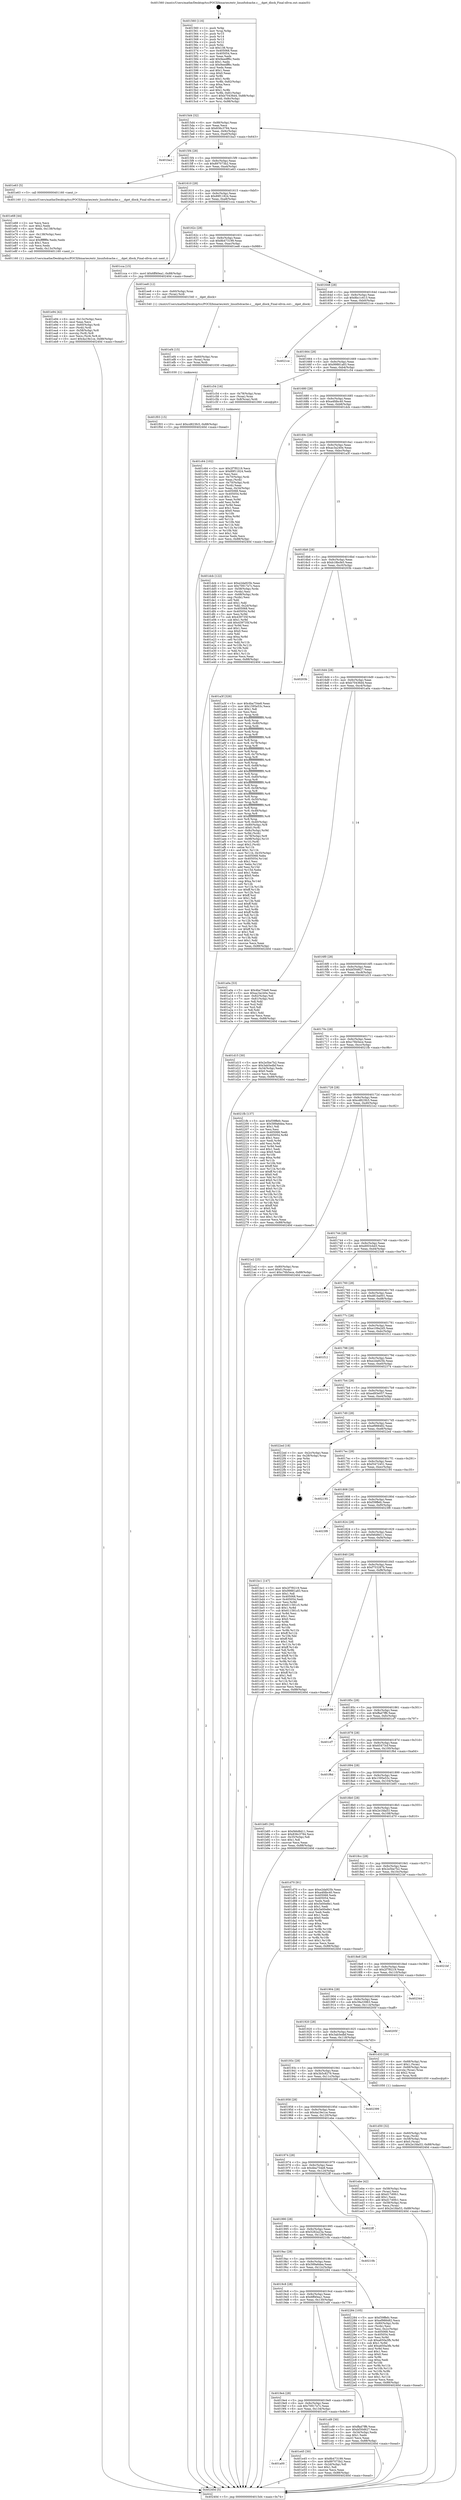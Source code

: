 digraph "0x401560" {
  label = "0x401560 (/mnt/c/Users/mathe/Desktop/tcc/POCII/binaries/extr_linuxfsdcache.c___dget_dlock_Final-ollvm.out::main(0))"
  labelloc = "t"
  node[shape=record]

  Entry [label="",width=0.3,height=0.3,shape=circle,fillcolor=black,style=filled]
  "0x4015d4" [label="{
     0x4015d4 [32]\l
     | [instrs]\l
     &nbsp;&nbsp;0x4015d4 \<+6\>: mov -0x88(%rbp),%eax\l
     &nbsp;&nbsp;0x4015da \<+2\>: mov %eax,%ecx\l
     &nbsp;&nbsp;0x4015dc \<+6\>: sub $0x836c3784,%ecx\l
     &nbsp;&nbsp;0x4015e2 \<+6\>: mov %eax,-0x9c(%rbp)\l
     &nbsp;&nbsp;0x4015e8 \<+6\>: mov %ecx,-0xa0(%rbp)\l
     &nbsp;&nbsp;0x4015ee \<+6\>: je 0000000000401ba3 \<main+0x643\>\l
  }"]
  "0x401ba3" [label="{
     0x401ba3\l
  }", style=dashed]
  "0x4015f4" [label="{
     0x4015f4 [28]\l
     | [instrs]\l
     &nbsp;&nbsp;0x4015f4 \<+5\>: jmp 00000000004015f9 \<main+0x99\>\l
     &nbsp;&nbsp;0x4015f9 \<+6\>: mov -0x9c(%rbp),%eax\l
     &nbsp;&nbsp;0x4015ff \<+5\>: sub $0x897073b2,%eax\l
     &nbsp;&nbsp;0x401604 \<+6\>: mov %eax,-0xa4(%rbp)\l
     &nbsp;&nbsp;0x40160a \<+6\>: je 0000000000401e63 \<main+0x903\>\l
  }"]
  Exit [label="",width=0.3,height=0.3,shape=circle,fillcolor=black,style=filled,peripheries=2]
  "0x401e63" [label="{
     0x401e63 [5]\l
     | [instrs]\l
     &nbsp;&nbsp;0x401e63 \<+5\>: call 0000000000401160 \<next_i\>\l
     | [calls]\l
     &nbsp;&nbsp;0x401160 \{1\} (/mnt/c/Users/mathe/Desktop/tcc/POCII/binaries/extr_linuxfsdcache.c___dget_dlock_Final-ollvm.out::next_i)\l
  }"]
  "0x401610" [label="{
     0x401610 [28]\l
     | [instrs]\l
     &nbsp;&nbsp;0x401610 \<+5\>: jmp 0000000000401615 \<main+0xb5\>\l
     &nbsp;&nbsp;0x401615 \<+6\>: mov -0x9c(%rbp),%eax\l
     &nbsp;&nbsp;0x40161b \<+5\>: sub $0x89f11824,%eax\l
     &nbsp;&nbsp;0x401620 \<+6\>: mov %eax,-0xa8(%rbp)\l
     &nbsp;&nbsp;0x401626 \<+6\>: je 0000000000401cca \<main+0x76a\>\l
  }"]
  "0x401f03" [label="{
     0x401f03 [15]\l
     | [instrs]\l
     &nbsp;&nbsp;0x401f03 \<+10\>: movl $0xcd823fc5,-0x88(%rbp)\l
     &nbsp;&nbsp;0x401f0d \<+5\>: jmp 000000000040240d \<main+0xead\>\l
  }"]
  "0x401cca" [label="{
     0x401cca [15]\l
     | [instrs]\l
     &nbsp;&nbsp;0x401cca \<+10\>: movl $0x6ff40ea1,-0x88(%rbp)\l
     &nbsp;&nbsp;0x401cd4 \<+5\>: jmp 000000000040240d \<main+0xead\>\l
  }"]
  "0x40162c" [label="{
     0x40162c [28]\l
     | [instrs]\l
     &nbsp;&nbsp;0x40162c \<+5\>: jmp 0000000000401631 \<main+0xd1\>\l
     &nbsp;&nbsp;0x401631 \<+6\>: mov -0x9c(%rbp),%eax\l
     &nbsp;&nbsp;0x401637 \<+5\>: sub $0x8b473199,%eax\l
     &nbsp;&nbsp;0x40163c \<+6\>: mov %eax,-0xac(%rbp)\l
     &nbsp;&nbsp;0x401642 \<+6\>: je 0000000000401ee8 \<main+0x988\>\l
  }"]
  "0x401ef4" [label="{
     0x401ef4 [15]\l
     | [instrs]\l
     &nbsp;&nbsp;0x401ef4 \<+4\>: mov -0x60(%rbp),%rax\l
     &nbsp;&nbsp;0x401ef8 \<+3\>: mov (%rax),%rax\l
     &nbsp;&nbsp;0x401efb \<+3\>: mov %rax,%rdi\l
     &nbsp;&nbsp;0x401efe \<+5\>: call 0000000000401030 \<free@plt\>\l
     | [calls]\l
     &nbsp;&nbsp;0x401030 \{1\} (unknown)\l
  }"]
  "0x401ee8" [label="{
     0x401ee8 [12]\l
     | [instrs]\l
     &nbsp;&nbsp;0x401ee8 \<+4\>: mov -0x60(%rbp),%rax\l
     &nbsp;&nbsp;0x401eec \<+3\>: mov (%rax),%rdi\l
     &nbsp;&nbsp;0x401eef \<+5\>: call 0000000000401540 \<__dget_dlock\>\l
     | [calls]\l
     &nbsp;&nbsp;0x401540 \{1\} (/mnt/c/Users/mathe/Desktop/tcc/POCII/binaries/extr_linuxfsdcache.c___dget_dlock_Final-ollvm.out::__dget_dlock)\l
  }"]
  "0x401648" [label="{
     0x401648 [28]\l
     | [instrs]\l
     &nbsp;&nbsp;0x401648 \<+5\>: jmp 000000000040164d \<main+0xed\>\l
     &nbsp;&nbsp;0x40164d \<+6\>: mov -0x9c(%rbp),%eax\l
     &nbsp;&nbsp;0x401653 \<+5\>: sub $0x8bc1c613,%eax\l
     &nbsp;&nbsp;0x401658 \<+6\>: mov %eax,-0xb0(%rbp)\l
     &nbsp;&nbsp;0x40165e \<+6\>: je 00000000004021ce \<main+0xc6e\>\l
  }"]
  "0x401e94" [label="{
     0x401e94 [42]\l
     | [instrs]\l
     &nbsp;&nbsp;0x401e94 \<+6\>: mov -0x13c(%rbp),%ecx\l
     &nbsp;&nbsp;0x401e9a \<+3\>: imul %eax,%ecx\l
     &nbsp;&nbsp;0x401e9d \<+4\>: mov -0x60(%rbp),%rdi\l
     &nbsp;&nbsp;0x401ea1 \<+3\>: mov (%rdi),%rdi\l
     &nbsp;&nbsp;0x401ea4 \<+4\>: mov -0x58(%rbp),%r8\l
     &nbsp;&nbsp;0x401ea8 \<+3\>: movslq (%r8),%r8\l
     &nbsp;&nbsp;0x401eab \<+4\>: mov %ecx,(%rdi,%r8,4)\l
     &nbsp;&nbsp;0x401eaf \<+10\>: movl $0x4a19e1ce,-0x88(%rbp)\l
     &nbsp;&nbsp;0x401eb9 \<+5\>: jmp 000000000040240d \<main+0xead\>\l
  }"]
  "0x4021ce" [label="{
     0x4021ce\l
  }", style=dashed]
  "0x401664" [label="{
     0x401664 [28]\l
     | [instrs]\l
     &nbsp;&nbsp;0x401664 \<+5\>: jmp 0000000000401669 \<main+0x109\>\l
     &nbsp;&nbsp;0x401669 \<+6\>: mov -0x9c(%rbp),%eax\l
     &nbsp;&nbsp;0x40166f \<+5\>: sub $0x99881a83,%eax\l
     &nbsp;&nbsp;0x401674 \<+6\>: mov %eax,-0xb4(%rbp)\l
     &nbsp;&nbsp;0x40167a \<+6\>: je 0000000000401c54 \<main+0x6f4\>\l
  }"]
  "0x401e68" [label="{
     0x401e68 [44]\l
     | [instrs]\l
     &nbsp;&nbsp;0x401e68 \<+2\>: xor %ecx,%ecx\l
     &nbsp;&nbsp;0x401e6a \<+5\>: mov $0x2,%edx\l
     &nbsp;&nbsp;0x401e6f \<+6\>: mov %edx,-0x138(%rbp)\l
     &nbsp;&nbsp;0x401e75 \<+1\>: cltd\l
     &nbsp;&nbsp;0x401e76 \<+6\>: mov -0x138(%rbp),%esi\l
     &nbsp;&nbsp;0x401e7c \<+2\>: idiv %esi\l
     &nbsp;&nbsp;0x401e7e \<+6\>: imul $0xfffffffe,%edx,%edx\l
     &nbsp;&nbsp;0x401e84 \<+3\>: sub $0x1,%ecx\l
     &nbsp;&nbsp;0x401e87 \<+2\>: sub %ecx,%edx\l
     &nbsp;&nbsp;0x401e89 \<+6\>: mov %edx,-0x13c(%rbp)\l
     &nbsp;&nbsp;0x401e8f \<+5\>: call 0000000000401160 \<next_i\>\l
     | [calls]\l
     &nbsp;&nbsp;0x401160 \{1\} (/mnt/c/Users/mathe/Desktop/tcc/POCII/binaries/extr_linuxfsdcache.c___dget_dlock_Final-ollvm.out::next_i)\l
  }"]
  "0x401c54" [label="{
     0x401c54 [16]\l
     | [instrs]\l
     &nbsp;&nbsp;0x401c54 \<+4\>: mov -0x78(%rbp),%rax\l
     &nbsp;&nbsp;0x401c58 \<+3\>: mov (%rax),%rax\l
     &nbsp;&nbsp;0x401c5b \<+4\>: mov 0x8(%rax),%rdi\l
     &nbsp;&nbsp;0x401c5f \<+5\>: call 0000000000401060 \<atoi@plt\>\l
     | [calls]\l
     &nbsp;&nbsp;0x401060 \{1\} (unknown)\l
  }"]
  "0x401680" [label="{
     0x401680 [28]\l
     | [instrs]\l
     &nbsp;&nbsp;0x401680 \<+5\>: jmp 0000000000401685 \<main+0x125\>\l
     &nbsp;&nbsp;0x401685 \<+6\>: mov -0x9c(%rbp),%eax\l
     &nbsp;&nbsp;0x40168b \<+5\>: sub $0xa4fdbc40,%eax\l
     &nbsp;&nbsp;0x401690 \<+6\>: mov %eax,-0xb8(%rbp)\l
     &nbsp;&nbsp;0x401696 \<+6\>: je 0000000000401dcb \<main+0x86b\>\l
  }"]
  "0x401a00" [label="{
     0x401a00\l
  }", style=dashed]
  "0x401dcb" [label="{
     0x401dcb [122]\l
     | [instrs]\l
     &nbsp;&nbsp;0x401dcb \<+5\>: mov $0xe2da925b,%eax\l
     &nbsp;&nbsp;0x401dd0 \<+5\>: mov $0x70917e7c,%ecx\l
     &nbsp;&nbsp;0x401dd5 \<+4\>: mov -0x58(%rbp),%rdx\l
     &nbsp;&nbsp;0x401dd9 \<+2\>: mov (%rdx),%esi\l
     &nbsp;&nbsp;0x401ddb \<+4\>: mov -0x68(%rbp),%rdx\l
     &nbsp;&nbsp;0x401ddf \<+2\>: cmp (%rdx),%esi\l
     &nbsp;&nbsp;0x401de1 \<+4\>: setl %dil\l
     &nbsp;&nbsp;0x401de5 \<+4\>: and $0x1,%dil\l
     &nbsp;&nbsp;0x401de9 \<+4\>: mov %dil,-0x2d(%rbp)\l
     &nbsp;&nbsp;0x401ded \<+7\>: mov 0x405068,%esi\l
     &nbsp;&nbsp;0x401df4 \<+8\>: mov 0x405054,%r8d\l
     &nbsp;&nbsp;0x401dfc \<+3\>: mov %esi,%r9d\l
     &nbsp;&nbsp;0x401dff \<+7\>: sub $0x439735f,%r9d\l
     &nbsp;&nbsp;0x401e06 \<+4\>: sub $0x1,%r9d\l
     &nbsp;&nbsp;0x401e0a \<+7\>: add $0x439735f,%r9d\l
     &nbsp;&nbsp;0x401e11 \<+4\>: imul %r9d,%esi\l
     &nbsp;&nbsp;0x401e15 \<+3\>: and $0x1,%esi\l
     &nbsp;&nbsp;0x401e18 \<+3\>: cmp $0x0,%esi\l
     &nbsp;&nbsp;0x401e1b \<+4\>: sete %dil\l
     &nbsp;&nbsp;0x401e1f \<+4\>: cmp $0xa,%r8d\l
     &nbsp;&nbsp;0x401e23 \<+4\>: setl %r10b\l
     &nbsp;&nbsp;0x401e27 \<+3\>: mov %dil,%r11b\l
     &nbsp;&nbsp;0x401e2a \<+3\>: and %r10b,%r11b\l
     &nbsp;&nbsp;0x401e2d \<+3\>: xor %r10b,%dil\l
     &nbsp;&nbsp;0x401e30 \<+3\>: or %dil,%r11b\l
     &nbsp;&nbsp;0x401e33 \<+4\>: test $0x1,%r11b\l
     &nbsp;&nbsp;0x401e37 \<+3\>: cmovne %ecx,%eax\l
     &nbsp;&nbsp;0x401e3a \<+6\>: mov %eax,-0x88(%rbp)\l
     &nbsp;&nbsp;0x401e40 \<+5\>: jmp 000000000040240d \<main+0xead\>\l
  }"]
  "0x40169c" [label="{
     0x40169c [28]\l
     | [instrs]\l
     &nbsp;&nbsp;0x40169c \<+5\>: jmp 00000000004016a1 \<main+0x141\>\l
     &nbsp;&nbsp;0x4016a1 \<+6\>: mov -0x9c(%rbp),%eax\l
     &nbsp;&nbsp;0x4016a7 \<+5\>: sub $0xac3a240e,%eax\l
     &nbsp;&nbsp;0x4016ac \<+6\>: mov %eax,-0xbc(%rbp)\l
     &nbsp;&nbsp;0x4016b2 \<+6\>: je 0000000000401a3f \<main+0x4df\>\l
  }"]
  "0x401e45" [label="{
     0x401e45 [30]\l
     | [instrs]\l
     &nbsp;&nbsp;0x401e45 \<+5\>: mov $0x8b473199,%eax\l
     &nbsp;&nbsp;0x401e4a \<+5\>: mov $0x897073b2,%ecx\l
     &nbsp;&nbsp;0x401e4f \<+3\>: mov -0x2d(%rbp),%dl\l
     &nbsp;&nbsp;0x401e52 \<+3\>: test $0x1,%dl\l
     &nbsp;&nbsp;0x401e55 \<+3\>: cmovne %ecx,%eax\l
     &nbsp;&nbsp;0x401e58 \<+6\>: mov %eax,-0x88(%rbp)\l
     &nbsp;&nbsp;0x401e5e \<+5\>: jmp 000000000040240d \<main+0xead\>\l
  }"]
  "0x401a3f" [label="{
     0x401a3f [326]\l
     | [instrs]\l
     &nbsp;&nbsp;0x401a3f \<+5\>: mov $0x4ba754e8,%eax\l
     &nbsp;&nbsp;0x401a44 \<+5\>: mov $0x1595e53c,%ecx\l
     &nbsp;&nbsp;0x401a49 \<+2\>: mov $0x1,%dl\l
     &nbsp;&nbsp;0x401a4b \<+2\>: xor %esi,%esi\l
     &nbsp;&nbsp;0x401a4d \<+3\>: mov %rsp,%rdi\l
     &nbsp;&nbsp;0x401a50 \<+4\>: add $0xfffffffffffffff0,%rdi\l
     &nbsp;&nbsp;0x401a54 \<+3\>: mov %rdi,%rsp\l
     &nbsp;&nbsp;0x401a57 \<+4\>: mov %rdi,-0x80(%rbp)\l
     &nbsp;&nbsp;0x401a5b \<+3\>: mov %rsp,%rdi\l
     &nbsp;&nbsp;0x401a5e \<+4\>: add $0xfffffffffffffff0,%rdi\l
     &nbsp;&nbsp;0x401a62 \<+3\>: mov %rdi,%rsp\l
     &nbsp;&nbsp;0x401a65 \<+3\>: mov %rsp,%r8\l
     &nbsp;&nbsp;0x401a68 \<+4\>: add $0xfffffffffffffff0,%r8\l
     &nbsp;&nbsp;0x401a6c \<+3\>: mov %r8,%rsp\l
     &nbsp;&nbsp;0x401a6f \<+4\>: mov %r8,-0x78(%rbp)\l
     &nbsp;&nbsp;0x401a73 \<+3\>: mov %rsp,%r8\l
     &nbsp;&nbsp;0x401a76 \<+4\>: add $0xfffffffffffffff0,%r8\l
     &nbsp;&nbsp;0x401a7a \<+3\>: mov %r8,%rsp\l
     &nbsp;&nbsp;0x401a7d \<+4\>: mov %r8,-0x70(%rbp)\l
     &nbsp;&nbsp;0x401a81 \<+3\>: mov %rsp,%r8\l
     &nbsp;&nbsp;0x401a84 \<+4\>: add $0xfffffffffffffff0,%r8\l
     &nbsp;&nbsp;0x401a88 \<+3\>: mov %r8,%rsp\l
     &nbsp;&nbsp;0x401a8b \<+4\>: mov %r8,-0x68(%rbp)\l
     &nbsp;&nbsp;0x401a8f \<+3\>: mov %rsp,%r8\l
     &nbsp;&nbsp;0x401a92 \<+4\>: add $0xfffffffffffffff0,%r8\l
     &nbsp;&nbsp;0x401a96 \<+3\>: mov %r8,%rsp\l
     &nbsp;&nbsp;0x401a99 \<+4\>: mov %r8,-0x60(%rbp)\l
     &nbsp;&nbsp;0x401a9d \<+3\>: mov %rsp,%r8\l
     &nbsp;&nbsp;0x401aa0 \<+4\>: add $0xfffffffffffffff0,%r8\l
     &nbsp;&nbsp;0x401aa4 \<+3\>: mov %r8,%rsp\l
     &nbsp;&nbsp;0x401aa7 \<+4\>: mov %r8,-0x58(%rbp)\l
     &nbsp;&nbsp;0x401aab \<+3\>: mov %rsp,%r8\l
     &nbsp;&nbsp;0x401aae \<+4\>: add $0xfffffffffffffff0,%r8\l
     &nbsp;&nbsp;0x401ab2 \<+3\>: mov %r8,%rsp\l
     &nbsp;&nbsp;0x401ab5 \<+4\>: mov %r8,-0x50(%rbp)\l
     &nbsp;&nbsp;0x401ab9 \<+3\>: mov %rsp,%r8\l
     &nbsp;&nbsp;0x401abc \<+4\>: add $0xfffffffffffffff0,%r8\l
     &nbsp;&nbsp;0x401ac0 \<+3\>: mov %r8,%rsp\l
     &nbsp;&nbsp;0x401ac3 \<+4\>: mov %r8,-0x48(%rbp)\l
     &nbsp;&nbsp;0x401ac7 \<+3\>: mov %rsp,%r8\l
     &nbsp;&nbsp;0x401aca \<+4\>: add $0xfffffffffffffff0,%r8\l
     &nbsp;&nbsp;0x401ace \<+3\>: mov %r8,%rsp\l
     &nbsp;&nbsp;0x401ad1 \<+4\>: mov %r8,-0x40(%rbp)\l
     &nbsp;&nbsp;0x401ad5 \<+4\>: mov -0x80(%rbp),%r8\l
     &nbsp;&nbsp;0x401ad9 \<+7\>: movl $0x0,(%r8)\l
     &nbsp;&nbsp;0x401ae0 \<+7\>: mov -0x8c(%rbp),%r9d\l
     &nbsp;&nbsp;0x401ae7 \<+3\>: mov %r9d,(%rdi)\l
     &nbsp;&nbsp;0x401aea \<+4\>: mov -0x78(%rbp),%r8\l
     &nbsp;&nbsp;0x401aee \<+7\>: mov -0x98(%rbp),%r10\l
     &nbsp;&nbsp;0x401af5 \<+3\>: mov %r10,(%r8)\l
     &nbsp;&nbsp;0x401af8 \<+3\>: cmpl $0x2,(%rdi)\l
     &nbsp;&nbsp;0x401afb \<+4\>: setne %r11b\l
     &nbsp;&nbsp;0x401aff \<+4\>: and $0x1,%r11b\l
     &nbsp;&nbsp;0x401b03 \<+4\>: mov %r11b,-0x35(%rbp)\l
     &nbsp;&nbsp;0x401b07 \<+7\>: mov 0x405068,%ebx\l
     &nbsp;&nbsp;0x401b0e \<+8\>: mov 0x405054,%r14d\l
     &nbsp;&nbsp;0x401b16 \<+3\>: sub $0x1,%esi\l
     &nbsp;&nbsp;0x401b19 \<+3\>: mov %ebx,%r15d\l
     &nbsp;&nbsp;0x401b1c \<+3\>: add %esi,%r15d\l
     &nbsp;&nbsp;0x401b1f \<+4\>: imul %r15d,%ebx\l
     &nbsp;&nbsp;0x401b23 \<+3\>: and $0x1,%ebx\l
     &nbsp;&nbsp;0x401b26 \<+3\>: cmp $0x0,%ebx\l
     &nbsp;&nbsp;0x401b29 \<+4\>: sete %r11b\l
     &nbsp;&nbsp;0x401b2d \<+4\>: cmp $0xa,%r14d\l
     &nbsp;&nbsp;0x401b31 \<+4\>: setl %r12b\l
     &nbsp;&nbsp;0x401b35 \<+3\>: mov %r11b,%r13b\l
     &nbsp;&nbsp;0x401b38 \<+4\>: xor $0xff,%r13b\l
     &nbsp;&nbsp;0x401b3c \<+3\>: mov %r12b,%sil\l
     &nbsp;&nbsp;0x401b3f \<+4\>: xor $0xff,%sil\l
     &nbsp;&nbsp;0x401b43 \<+3\>: xor $0x1,%dl\l
     &nbsp;&nbsp;0x401b46 \<+3\>: mov %r13b,%dil\l
     &nbsp;&nbsp;0x401b49 \<+4\>: and $0xff,%dil\l
     &nbsp;&nbsp;0x401b4d \<+3\>: and %dl,%r11b\l
     &nbsp;&nbsp;0x401b50 \<+3\>: mov %sil,%r8b\l
     &nbsp;&nbsp;0x401b53 \<+4\>: and $0xff,%r8b\l
     &nbsp;&nbsp;0x401b57 \<+3\>: and %dl,%r12b\l
     &nbsp;&nbsp;0x401b5a \<+3\>: or %r11b,%dil\l
     &nbsp;&nbsp;0x401b5d \<+3\>: or %r12b,%r8b\l
     &nbsp;&nbsp;0x401b60 \<+3\>: xor %r8b,%dil\l
     &nbsp;&nbsp;0x401b63 \<+3\>: or %sil,%r13b\l
     &nbsp;&nbsp;0x401b66 \<+4\>: xor $0xff,%r13b\l
     &nbsp;&nbsp;0x401b6a \<+3\>: or $0x1,%dl\l
     &nbsp;&nbsp;0x401b6d \<+3\>: and %dl,%r13b\l
     &nbsp;&nbsp;0x401b70 \<+3\>: or %r13b,%dil\l
     &nbsp;&nbsp;0x401b73 \<+4\>: test $0x1,%dil\l
     &nbsp;&nbsp;0x401b77 \<+3\>: cmovne %ecx,%eax\l
     &nbsp;&nbsp;0x401b7a \<+6\>: mov %eax,-0x88(%rbp)\l
     &nbsp;&nbsp;0x401b80 \<+5\>: jmp 000000000040240d \<main+0xead\>\l
  }"]
  "0x4016b8" [label="{
     0x4016b8 [28]\l
     | [instrs]\l
     &nbsp;&nbsp;0x4016b8 \<+5\>: jmp 00000000004016bd \<main+0x15d\>\l
     &nbsp;&nbsp;0x4016bd \<+6\>: mov -0x9c(%rbp),%eax\l
     &nbsp;&nbsp;0x4016c3 \<+5\>: sub $0xb18bcfe5,%eax\l
     &nbsp;&nbsp;0x4016c8 \<+6\>: mov %eax,-0xc0(%rbp)\l
     &nbsp;&nbsp;0x4016ce \<+6\>: je 000000000040203b \<main+0xadb\>\l
  }"]
  "0x401d50" [label="{
     0x401d50 [32]\l
     | [instrs]\l
     &nbsp;&nbsp;0x401d50 \<+4\>: mov -0x60(%rbp),%rdi\l
     &nbsp;&nbsp;0x401d54 \<+3\>: mov %rax,(%rdi)\l
     &nbsp;&nbsp;0x401d57 \<+4\>: mov -0x58(%rbp),%rax\l
     &nbsp;&nbsp;0x401d5b \<+6\>: movl $0x0,(%rax)\l
     &nbsp;&nbsp;0x401d61 \<+10\>: movl $0x2e1fda53,-0x88(%rbp)\l
     &nbsp;&nbsp;0x401d6b \<+5\>: jmp 000000000040240d \<main+0xead\>\l
  }"]
  "0x40203b" [label="{
     0x40203b\l
  }", style=dashed]
  "0x4016d4" [label="{
     0x4016d4 [28]\l
     | [instrs]\l
     &nbsp;&nbsp;0x4016d4 \<+5\>: jmp 00000000004016d9 \<main+0x179\>\l
     &nbsp;&nbsp;0x4016d9 \<+6\>: mov -0x9c(%rbp),%eax\l
     &nbsp;&nbsp;0x4016df \<+5\>: sub $0xb70436d4,%eax\l
     &nbsp;&nbsp;0x4016e4 \<+6\>: mov %eax,-0xc4(%rbp)\l
     &nbsp;&nbsp;0x4016ea \<+6\>: je 0000000000401a0a \<main+0x4aa\>\l
  }"]
  "0x4019e4" [label="{
     0x4019e4 [28]\l
     | [instrs]\l
     &nbsp;&nbsp;0x4019e4 \<+5\>: jmp 00000000004019e9 \<main+0x489\>\l
     &nbsp;&nbsp;0x4019e9 \<+6\>: mov -0x9c(%rbp),%eax\l
     &nbsp;&nbsp;0x4019ef \<+5\>: sub $0x70917e7c,%eax\l
     &nbsp;&nbsp;0x4019f4 \<+6\>: mov %eax,-0x134(%rbp)\l
     &nbsp;&nbsp;0x4019fa \<+6\>: je 0000000000401e45 \<main+0x8e5\>\l
  }"]
  "0x401a0a" [label="{
     0x401a0a [53]\l
     | [instrs]\l
     &nbsp;&nbsp;0x401a0a \<+5\>: mov $0x4ba754e8,%eax\l
     &nbsp;&nbsp;0x401a0f \<+5\>: mov $0xac3a240e,%ecx\l
     &nbsp;&nbsp;0x401a14 \<+6\>: mov -0x82(%rbp),%dl\l
     &nbsp;&nbsp;0x401a1a \<+7\>: mov -0x81(%rbp),%sil\l
     &nbsp;&nbsp;0x401a21 \<+3\>: mov %dl,%dil\l
     &nbsp;&nbsp;0x401a24 \<+3\>: and %sil,%dil\l
     &nbsp;&nbsp;0x401a27 \<+3\>: xor %sil,%dl\l
     &nbsp;&nbsp;0x401a2a \<+3\>: or %dl,%dil\l
     &nbsp;&nbsp;0x401a2d \<+4\>: test $0x1,%dil\l
     &nbsp;&nbsp;0x401a31 \<+3\>: cmovne %ecx,%eax\l
     &nbsp;&nbsp;0x401a34 \<+6\>: mov %eax,-0x88(%rbp)\l
     &nbsp;&nbsp;0x401a3a \<+5\>: jmp 000000000040240d \<main+0xead\>\l
  }"]
  "0x4016f0" [label="{
     0x4016f0 [28]\l
     | [instrs]\l
     &nbsp;&nbsp;0x4016f0 \<+5\>: jmp 00000000004016f5 \<main+0x195\>\l
     &nbsp;&nbsp;0x4016f5 \<+6\>: mov -0x9c(%rbp),%eax\l
     &nbsp;&nbsp;0x4016fb \<+5\>: sub $0xbf30d627,%eax\l
     &nbsp;&nbsp;0x401700 \<+6\>: mov %eax,-0xc8(%rbp)\l
     &nbsp;&nbsp;0x401706 \<+6\>: je 0000000000401d15 \<main+0x7b5\>\l
  }"]
  "0x40240d" [label="{
     0x40240d [5]\l
     | [instrs]\l
     &nbsp;&nbsp;0x40240d \<+5\>: jmp 00000000004015d4 \<main+0x74\>\l
  }"]
  "0x401560" [label="{
     0x401560 [116]\l
     | [instrs]\l
     &nbsp;&nbsp;0x401560 \<+1\>: push %rbp\l
     &nbsp;&nbsp;0x401561 \<+3\>: mov %rsp,%rbp\l
     &nbsp;&nbsp;0x401564 \<+2\>: push %r15\l
     &nbsp;&nbsp;0x401566 \<+2\>: push %r14\l
     &nbsp;&nbsp;0x401568 \<+2\>: push %r13\l
     &nbsp;&nbsp;0x40156a \<+2\>: push %r12\l
     &nbsp;&nbsp;0x40156c \<+1\>: push %rbx\l
     &nbsp;&nbsp;0x40156d \<+7\>: sub $0x138,%rsp\l
     &nbsp;&nbsp;0x401574 \<+7\>: mov 0x405068,%eax\l
     &nbsp;&nbsp;0x40157b \<+7\>: mov 0x405054,%ecx\l
     &nbsp;&nbsp;0x401582 \<+2\>: mov %eax,%edx\l
     &nbsp;&nbsp;0x401584 \<+6\>: add $0x9eedff6c,%edx\l
     &nbsp;&nbsp;0x40158a \<+3\>: sub $0x1,%edx\l
     &nbsp;&nbsp;0x40158d \<+6\>: sub $0x9eedff6c,%edx\l
     &nbsp;&nbsp;0x401593 \<+3\>: imul %edx,%eax\l
     &nbsp;&nbsp;0x401596 \<+3\>: and $0x1,%eax\l
     &nbsp;&nbsp;0x401599 \<+3\>: cmp $0x0,%eax\l
     &nbsp;&nbsp;0x40159c \<+4\>: sete %r8b\l
     &nbsp;&nbsp;0x4015a0 \<+4\>: and $0x1,%r8b\l
     &nbsp;&nbsp;0x4015a4 \<+7\>: mov %r8b,-0x82(%rbp)\l
     &nbsp;&nbsp;0x4015ab \<+3\>: cmp $0xa,%ecx\l
     &nbsp;&nbsp;0x4015ae \<+4\>: setl %r8b\l
     &nbsp;&nbsp;0x4015b2 \<+4\>: and $0x1,%r8b\l
     &nbsp;&nbsp;0x4015b6 \<+7\>: mov %r8b,-0x81(%rbp)\l
     &nbsp;&nbsp;0x4015bd \<+10\>: movl $0xb70436d4,-0x88(%rbp)\l
     &nbsp;&nbsp;0x4015c7 \<+6\>: mov %edi,-0x8c(%rbp)\l
     &nbsp;&nbsp;0x4015cd \<+7\>: mov %rsi,-0x98(%rbp)\l
  }"]
  "0x401cd9" [label="{
     0x401cd9 [30]\l
     | [instrs]\l
     &nbsp;&nbsp;0x401cd9 \<+5\>: mov $0xffad7ff6,%eax\l
     &nbsp;&nbsp;0x401cde \<+5\>: mov $0xbf30d627,%ecx\l
     &nbsp;&nbsp;0x401ce3 \<+3\>: mov -0x34(%rbp),%edx\l
     &nbsp;&nbsp;0x401ce6 \<+3\>: cmp $0x1,%edx\l
     &nbsp;&nbsp;0x401ce9 \<+3\>: cmovl %ecx,%eax\l
     &nbsp;&nbsp;0x401cec \<+6\>: mov %eax,-0x88(%rbp)\l
     &nbsp;&nbsp;0x401cf2 \<+5\>: jmp 000000000040240d \<main+0xead\>\l
  }"]
  "0x4019c8" [label="{
     0x4019c8 [28]\l
     | [instrs]\l
     &nbsp;&nbsp;0x4019c8 \<+5\>: jmp 00000000004019cd \<main+0x46d\>\l
     &nbsp;&nbsp;0x4019cd \<+6\>: mov -0x9c(%rbp),%eax\l
     &nbsp;&nbsp;0x4019d3 \<+5\>: sub $0x6ff40ea1,%eax\l
     &nbsp;&nbsp;0x4019d8 \<+6\>: mov %eax,-0x130(%rbp)\l
     &nbsp;&nbsp;0x4019de \<+6\>: je 0000000000401cd9 \<main+0x779\>\l
  }"]
  "0x401d15" [label="{
     0x401d15 [30]\l
     | [instrs]\l
     &nbsp;&nbsp;0x401d15 \<+5\>: mov $0x2e5be7b2,%eax\l
     &nbsp;&nbsp;0x401d1a \<+5\>: mov $0x3ab5edbf,%ecx\l
     &nbsp;&nbsp;0x401d1f \<+3\>: mov -0x34(%rbp),%edx\l
     &nbsp;&nbsp;0x401d22 \<+3\>: cmp $0x0,%edx\l
     &nbsp;&nbsp;0x401d25 \<+3\>: cmove %ecx,%eax\l
     &nbsp;&nbsp;0x401d28 \<+6\>: mov %eax,-0x88(%rbp)\l
     &nbsp;&nbsp;0x401d2e \<+5\>: jmp 000000000040240d \<main+0xead\>\l
  }"]
  "0x40170c" [label="{
     0x40170c [28]\l
     | [instrs]\l
     &nbsp;&nbsp;0x40170c \<+5\>: jmp 0000000000401711 \<main+0x1b1\>\l
     &nbsp;&nbsp;0x401711 \<+6\>: mov -0x9c(%rbp),%eax\l
     &nbsp;&nbsp;0x401717 \<+5\>: sub $0xc76b5ece,%eax\l
     &nbsp;&nbsp;0x40171c \<+6\>: mov %eax,-0xcc(%rbp)\l
     &nbsp;&nbsp;0x401722 \<+6\>: je 00000000004021fb \<main+0xc9b\>\l
  }"]
  "0x402284" [label="{
     0x402284 [105]\l
     | [instrs]\l
     &nbsp;&nbsp;0x402284 \<+5\>: mov $0xf39ffefc,%eax\l
     &nbsp;&nbsp;0x402289 \<+5\>: mov $0xef988482,%ecx\l
     &nbsp;&nbsp;0x40228e \<+4\>: mov -0x80(%rbp),%rdx\l
     &nbsp;&nbsp;0x402292 \<+2\>: mov (%rdx),%esi\l
     &nbsp;&nbsp;0x402294 \<+3\>: mov %esi,-0x2c(%rbp)\l
     &nbsp;&nbsp;0x402297 \<+7\>: mov 0x405068,%esi\l
     &nbsp;&nbsp;0x40229e \<+7\>: mov 0x405054,%edi\l
     &nbsp;&nbsp;0x4022a5 \<+3\>: mov %esi,%r8d\l
     &nbsp;&nbsp;0x4022a8 \<+7\>: sub $0xa650a3fb,%r8d\l
     &nbsp;&nbsp;0x4022af \<+4\>: sub $0x1,%r8d\l
     &nbsp;&nbsp;0x4022b3 \<+7\>: add $0xa650a3fb,%r8d\l
     &nbsp;&nbsp;0x4022ba \<+4\>: imul %r8d,%esi\l
     &nbsp;&nbsp;0x4022be \<+3\>: and $0x1,%esi\l
     &nbsp;&nbsp;0x4022c1 \<+3\>: cmp $0x0,%esi\l
     &nbsp;&nbsp;0x4022c4 \<+4\>: sete %r9b\l
     &nbsp;&nbsp;0x4022c8 \<+3\>: cmp $0xa,%edi\l
     &nbsp;&nbsp;0x4022cb \<+4\>: setl %r10b\l
     &nbsp;&nbsp;0x4022cf \<+3\>: mov %r9b,%r11b\l
     &nbsp;&nbsp;0x4022d2 \<+3\>: and %r10b,%r11b\l
     &nbsp;&nbsp;0x4022d5 \<+3\>: xor %r10b,%r9b\l
     &nbsp;&nbsp;0x4022d8 \<+3\>: or %r9b,%r11b\l
     &nbsp;&nbsp;0x4022db \<+4\>: test $0x1,%r11b\l
     &nbsp;&nbsp;0x4022df \<+3\>: cmovne %ecx,%eax\l
     &nbsp;&nbsp;0x4022e2 \<+6\>: mov %eax,-0x88(%rbp)\l
     &nbsp;&nbsp;0x4022e8 \<+5\>: jmp 000000000040240d \<main+0xead\>\l
  }"]
  "0x4021fb" [label="{
     0x4021fb [137]\l
     | [instrs]\l
     &nbsp;&nbsp;0x4021fb \<+5\>: mov $0xf39ffefc,%eax\l
     &nbsp;&nbsp;0x402200 \<+5\>: mov $0x589a6dea,%ecx\l
     &nbsp;&nbsp;0x402205 \<+2\>: mov $0x1,%dl\l
     &nbsp;&nbsp;0x402207 \<+2\>: xor %esi,%esi\l
     &nbsp;&nbsp;0x402209 \<+7\>: mov 0x405068,%edi\l
     &nbsp;&nbsp;0x402210 \<+8\>: mov 0x405054,%r8d\l
     &nbsp;&nbsp;0x402218 \<+3\>: sub $0x1,%esi\l
     &nbsp;&nbsp;0x40221b \<+3\>: mov %edi,%r9d\l
     &nbsp;&nbsp;0x40221e \<+3\>: add %esi,%r9d\l
     &nbsp;&nbsp;0x402221 \<+4\>: imul %r9d,%edi\l
     &nbsp;&nbsp;0x402225 \<+3\>: and $0x1,%edi\l
     &nbsp;&nbsp;0x402228 \<+3\>: cmp $0x0,%edi\l
     &nbsp;&nbsp;0x40222b \<+4\>: sete %r10b\l
     &nbsp;&nbsp;0x40222f \<+4\>: cmp $0xa,%r8d\l
     &nbsp;&nbsp;0x402233 \<+4\>: setl %r11b\l
     &nbsp;&nbsp;0x402237 \<+3\>: mov %r10b,%bl\l
     &nbsp;&nbsp;0x40223a \<+3\>: xor $0xff,%bl\l
     &nbsp;&nbsp;0x40223d \<+3\>: mov %r11b,%r14b\l
     &nbsp;&nbsp;0x402240 \<+4\>: xor $0xff,%r14b\l
     &nbsp;&nbsp;0x402244 \<+3\>: xor $0x0,%dl\l
     &nbsp;&nbsp;0x402247 \<+3\>: mov %bl,%r15b\l
     &nbsp;&nbsp;0x40224a \<+4\>: and $0x0,%r15b\l
     &nbsp;&nbsp;0x40224e \<+3\>: and %dl,%r10b\l
     &nbsp;&nbsp;0x402251 \<+3\>: mov %r14b,%r12b\l
     &nbsp;&nbsp;0x402254 \<+4\>: and $0x0,%r12b\l
     &nbsp;&nbsp;0x402258 \<+3\>: and %dl,%r11b\l
     &nbsp;&nbsp;0x40225b \<+3\>: or %r10b,%r15b\l
     &nbsp;&nbsp;0x40225e \<+3\>: or %r11b,%r12b\l
     &nbsp;&nbsp;0x402261 \<+3\>: xor %r12b,%r15b\l
     &nbsp;&nbsp;0x402264 \<+3\>: or %r14b,%bl\l
     &nbsp;&nbsp;0x402267 \<+3\>: xor $0xff,%bl\l
     &nbsp;&nbsp;0x40226a \<+3\>: or $0x0,%dl\l
     &nbsp;&nbsp;0x40226d \<+2\>: and %dl,%bl\l
     &nbsp;&nbsp;0x40226f \<+3\>: or %bl,%r15b\l
     &nbsp;&nbsp;0x402272 \<+4\>: test $0x1,%r15b\l
     &nbsp;&nbsp;0x402276 \<+3\>: cmovne %ecx,%eax\l
     &nbsp;&nbsp;0x402279 \<+6\>: mov %eax,-0x88(%rbp)\l
     &nbsp;&nbsp;0x40227f \<+5\>: jmp 000000000040240d \<main+0xead\>\l
  }"]
  "0x401728" [label="{
     0x401728 [28]\l
     | [instrs]\l
     &nbsp;&nbsp;0x401728 \<+5\>: jmp 000000000040172d \<main+0x1cd\>\l
     &nbsp;&nbsp;0x40172d \<+6\>: mov -0x9c(%rbp),%eax\l
     &nbsp;&nbsp;0x401733 \<+5\>: sub $0xcd823fc5,%eax\l
     &nbsp;&nbsp;0x401738 \<+6\>: mov %eax,-0xd0(%rbp)\l
     &nbsp;&nbsp;0x40173e \<+6\>: je 00000000004021e2 \<main+0xc82\>\l
  }"]
  "0x4019ac" [label="{
     0x4019ac [28]\l
     | [instrs]\l
     &nbsp;&nbsp;0x4019ac \<+5\>: jmp 00000000004019b1 \<main+0x451\>\l
     &nbsp;&nbsp;0x4019b1 \<+6\>: mov -0x9c(%rbp),%eax\l
     &nbsp;&nbsp;0x4019b7 \<+5\>: sub $0x589a6dea,%eax\l
     &nbsp;&nbsp;0x4019bc \<+6\>: mov %eax,-0x12c(%rbp)\l
     &nbsp;&nbsp;0x4019c2 \<+6\>: je 0000000000402284 \<main+0xd24\>\l
  }"]
  "0x4021e2" [label="{
     0x4021e2 [25]\l
     | [instrs]\l
     &nbsp;&nbsp;0x4021e2 \<+4\>: mov -0x80(%rbp),%rax\l
     &nbsp;&nbsp;0x4021e6 \<+6\>: movl $0x0,(%rax)\l
     &nbsp;&nbsp;0x4021ec \<+10\>: movl $0xc76b5ece,-0x88(%rbp)\l
     &nbsp;&nbsp;0x4021f6 \<+5\>: jmp 000000000040240d \<main+0xead\>\l
  }"]
  "0x401744" [label="{
     0x401744 [28]\l
     | [instrs]\l
     &nbsp;&nbsp;0x401744 \<+5\>: jmp 0000000000401749 \<main+0x1e9\>\l
     &nbsp;&nbsp;0x401749 \<+6\>: mov -0x9c(%rbp),%eax\l
     &nbsp;&nbsp;0x40174f \<+5\>: sub $0xd003cbd3,%eax\l
     &nbsp;&nbsp;0x401754 \<+6\>: mov %eax,-0xd4(%rbp)\l
     &nbsp;&nbsp;0x40175a \<+6\>: je 00000000004023d6 \<main+0xe76\>\l
  }"]
  "0x40210b" [label="{
     0x40210b\l
  }", style=dashed]
  "0x4023d6" [label="{
     0x4023d6\l
  }", style=dashed]
  "0x401760" [label="{
     0x401760 [28]\l
     | [instrs]\l
     &nbsp;&nbsp;0x401760 \<+5\>: jmp 0000000000401765 \<main+0x205\>\l
     &nbsp;&nbsp;0x401765 \<+6\>: mov -0x9c(%rbp),%eax\l
     &nbsp;&nbsp;0x40176b \<+5\>: sub $0xd81ba001,%eax\l
     &nbsp;&nbsp;0x401770 \<+6\>: mov %eax,-0xd8(%rbp)\l
     &nbsp;&nbsp;0x401776 \<+6\>: je 000000000040202c \<main+0xacc\>\l
  }"]
  "0x401990" [label="{
     0x401990 [28]\l
     | [instrs]\l
     &nbsp;&nbsp;0x401990 \<+5\>: jmp 0000000000401995 \<main+0x435\>\l
     &nbsp;&nbsp;0x401995 \<+6\>: mov -0x9c(%rbp),%eax\l
     &nbsp;&nbsp;0x40199b \<+5\>: sub $0x5282a23a,%eax\l
     &nbsp;&nbsp;0x4019a0 \<+6\>: mov %eax,-0x128(%rbp)\l
     &nbsp;&nbsp;0x4019a6 \<+6\>: je 000000000040210b \<main+0xbab\>\l
  }"]
  "0x40202c" [label="{
     0x40202c\l
  }", style=dashed]
  "0x40177c" [label="{
     0x40177c [28]\l
     | [instrs]\l
     &nbsp;&nbsp;0x40177c \<+5\>: jmp 0000000000401781 \<main+0x221\>\l
     &nbsp;&nbsp;0x401781 \<+6\>: mov -0x9c(%rbp),%eax\l
     &nbsp;&nbsp;0x401787 \<+5\>: sub $0xe109a2d5,%eax\l
     &nbsp;&nbsp;0x40178c \<+6\>: mov %eax,-0xdc(%rbp)\l
     &nbsp;&nbsp;0x401792 \<+6\>: je 0000000000401f12 \<main+0x9b2\>\l
  }"]
  "0x4022ff" [label="{
     0x4022ff\l
  }", style=dashed]
  "0x401f12" [label="{
     0x401f12\l
  }", style=dashed]
  "0x401798" [label="{
     0x401798 [28]\l
     | [instrs]\l
     &nbsp;&nbsp;0x401798 \<+5\>: jmp 000000000040179d \<main+0x23d\>\l
     &nbsp;&nbsp;0x40179d \<+6\>: mov -0x9c(%rbp),%eax\l
     &nbsp;&nbsp;0x4017a3 \<+5\>: sub $0xe2da925b,%eax\l
     &nbsp;&nbsp;0x4017a8 \<+6\>: mov %eax,-0xe0(%rbp)\l
     &nbsp;&nbsp;0x4017ae \<+6\>: je 0000000000402374 \<main+0xe14\>\l
  }"]
  "0x401974" [label="{
     0x401974 [28]\l
     | [instrs]\l
     &nbsp;&nbsp;0x401974 \<+5\>: jmp 0000000000401979 \<main+0x419\>\l
     &nbsp;&nbsp;0x401979 \<+6\>: mov -0x9c(%rbp),%eax\l
     &nbsp;&nbsp;0x40197f \<+5\>: sub $0x4ba754e8,%eax\l
     &nbsp;&nbsp;0x401984 \<+6\>: mov %eax,-0x124(%rbp)\l
     &nbsp;&nbsp;0x40198a \<+6\>: je 00000000004022ff \<main+0xd9f\>\l
  }"]
  "0x402374" [label="{
     0x402374\l
  }", style=dashed]
  "0x4017b4" [label="{
     0x4017b4 [28]\l
     | [instrs]\l
     &nbsp;&nbsp;0x4017b4 \<+5\>: jmp 00000000004017b9 \<main+0x259\>\l
     &nbsp;&nbsp;0x4017b9 \<+6\>: mov -0x9c(%rbp),%eax\l
     &nbsp;&nbsp;0x4017bf \<+5\>: sub $0xed93e057,%eax\l
     &nbsp;&nbsp;0x4017c4 \<+6\>: mov %eax,-0xe4(%rbp)\l
     &nbsp;&nbsp;0x4017ca \<+6\>: je 00000000004020b5 \<main+0xb55\>\l
  }"]
  "0x401ebe" [label="{
     0x401ebe [42]\l
     | [instrs]\l
     &nbsp;&nbsp;0x401ebe \<+4\>: mov -0x58(%rbp),%rax\l
     &nbsp;&nbsp;0x401ec2 \<+2\>: mov (%rax),%ecx\l
     &nbsp;&nbsp;0x401ec4 \<+6\>: sub $0xd17d0fc1,%ecx\l
     &nbsp;&nbsp;0x401eca \<+3\>: add $0x1,%ecx\l
     &nbsp;&nbsp;0x401ecd \<+6\>: add $0xd17d0fc1,%ecx\l
     &nbsp;&nbsp;0x401ed3 \<+4\>: mov -0x58(%rbp),%rax\l
     &nbsp;&nbsp;0x401ed7 \<+2\>: mov %ecx,(%rax)\l
     &nbsp;&nbsp;0x401ed9 \<+10\>: movl $0x2e1fda53,-0x88(%rbp)\l
     &nbsp;&nbsp;0x401ee3 \<+5\>: jmp 000000000040240d \<main+0xead\>\l
  }"]
  "0x4020b5" [label="{
     0x4020b5\l
  }", style=dashed]
  "0x4017d0" [label="{
     0x4017d0 [28]\l
     | [instrs]\l
     &nbsp;&nbsp;0x4017d0 \<+5\>: jmp 00000000004017d5 \<main+0x275\>\l
     &nbsp;&nbsp;0x4017d5 \<+6\>: mov -0x9c(%rbp),%eax\l
     &nbsp;&nbsp;0x4017db \<+5\>: sub $0xef988482,%eax\l
     &nbsp;&nbsp;0x4017e0 \<+6\>: mov %eax,-0xe8(%rbp)\l
     &nbsp;&nbsp;0x4017e6 \<+6\>: je 00000000004022ed \<main+0xd8d\>\l
  }"]
  "0x401958" [label="{
     0x401958 [28]\l
     | [instrs]\l
     &nbsp;&nbsp;0x401958 \<+5\>: jmp 000000000040195d \<main+0x3fd\>\l
     &nbsp;&nbsp;0x40195d \<+6\>: mov -0x9c(%rbp),%eax\l
     &nbsp;&nbsp;0x401963 \<+5\>: sub $0x4a19e1ce,%eax\l
     &nbsp;&nbsp;0x401968 \<+6\>: mov %eax,-0x120(%rbp)\l
     &nbsp;&nbsp;0x40196e \<+6\>: je 0000000000401ebe \<main+0x95e\>\l
  }"]
  "0x4022ed" [label="{
     0x4022ed [18]\l
     | [instrs]\l
     &nbsp;&nbsp;0x4022ed \<+3\>: mov -0x2c(%rbp),%eax\l
     &nbsp;&nbsp;0x4022f0 \<+4\>: lea -0x28(%rbp),%rsp\l
     &nbsp;&nbsp;0x4022f4 \<+1\>: pop %rbx\l
     &nbsp;&nbsp;0x4022f5 \<+2\>: pop %r12\l
     &nbsp;&nbsp;0x4022f7 \<+2\>: pop %r13\l
     &nbsp;&nbsp;0x4022f9 \<+2\>: pop %r14\l
     &nbsp;&nbsp;0x4022fb \<+2\>: pop %r15\l
     &nbsp;&nbsp;0x4022fd \<+1\>: pop %rbp\l
     &nbsp;&nbsp;0x4022fe \<+1\>: ret\l
  }"]
  "0x4017ec" [label="{
     0x4017ec [28]\l
     | [instrs]\l
     &nbsp;&nbsp;0x4017ec \<+5\>: jmp 00000000004017f1 \<main+0x291\>\l
     &nbsp;&nbsp;0x4017f1 \<+6\>: mov -0x9c(%rbp),%eax\l
     &nbsp;&nbsp;0x4017f7 \<+5\>: sub $0xf3472451,%eax\l
     &nbsp;&nbsp;0x4017fc \<+6\>: mov %eax,-0xec(%rbp)\l
     &nbsp;&nbsp;0x401802 \<+6\>: je 0000000000402195 \<main+0xc35\>\l
  }"]
  "0x402399" [label="{
     0x402399\l
  }", style=dashed]
  "0x402195" [label="{
     0x402195\l
  }", style=dashed]
  "0x401808" [label="{
     0x401808 [28]\l
     | [instrs]\l
     &nbsp;&nbsp;0x401808 \<+5\>: jmp 000000000040180d \<main+0x2ad\>\l
     &nbsp;&nbsp;0x40180d \<+6\>: mov -0x9c(%rbp),%eax\l
     &nbsp;&nbsp;0x401813 \<+5\>: sub $0xf39ffefc,%eax\l
     &nbsp;&nbsp;0x401818 \<+6\>: mov %eax,-0xf0(%rbp)\l
     &nbsp;&nbsp;0x40181e \<+6\>: je 00000000004023f8 \<main+0xe98\>\l
  }"]
  "0x40193c" [label="{
     0x40193c [28]\l
     | [instrs]\l
     &nbsp;&nbsp;0x40193c \<+5\>: jmp 0000000000401941 \<main+0x3e1\>\l
     &nbsp;&nbsp;0x401941 \<+6\>: mov -0x9c(%rbp),%eax\l
     &nbsp;&nbsp;0x401947 \<+5\>: sub $0x3b5c8279,%eax\l
     &nbsp;&nbsp;0x40194c \<+6\>: mov %eax,-0x11c(%rbp)\l
     &nbsp;&nbsp;0x401952 \<+6\>: je 0000000000402399 \<main+0xe39\>\l
  }"]
  "0x4023f8" [label="{
     0x4023f8\l
  }", style=dashed]
  "0x401824" [label="{
     0x401824 [28]\l
     | [instrs]\l
     &nbsp;&nbsp;0x401824 \<+5\>: jmp 0000000000401829 \<main+0x2c9\>\l
     &nbsp;&nbsp;0x401829 \<+6\>: mov -0x9c(%rbp),%eax\l
     &nbsp;&nbsp;0x40182f \<+5\>: sub $0xf46d8d11,%eax\l
     &nbsp;&nbsp;0x401834 \<+6\>: mov %eax,-0xf4(%rbp)\l
     &nbsp;&nbsp;0x40183a \<+6\>: je 0000000000401bc1 \<main+0x661\>\l
  }"]
  "0x401d33" [label="{
     0x401d33 [29]\l
     | [instrs]\l
     &nbsp;&nbsp;0x401d33 \<+4\>: mov -0x68(%rbp),%rax\l
     &nbsp;&nbsp;0x401d37 \<+6\>: movl $0x1,(%rax)\l
     &nbsp;&nbsp;0x401d3d \<+4\>: mov -0x68(%rbp),%rax\l
     &nbsp;&nbsp;0x401d41 \<+3\>: movslq (%rax),%rax\l
     &nbsp;&nbsp;0x401d44 \<+4\>: shl $0x2,%rax\l
     &nbsp;&nbsp;0x401d48 \<+3\>: mov %rax,%rdi\l
     &nbsp;&nbsp;0x401d4b \<+5\>: call 0000000000401050 \<malloc@plt\>\l
     | [calls]\l
     &nbsp;&nbsp;0x401050 \{1\} (unknown)\l
  }"]
  "0x401bc1" [label="{
     0x401bc1 [147]\l
     | [instrs]\l
     &nbsp;&nbsp;0x401bc1 \<+5\>: mov $0x2f7f0219,%eax\l
     &nbsp;&nbsp;0x401bc6 \<+5\>: mov $0x99881a83,%ecx\l
     &nbsp;&nbsp;0x401bcb \<+2\>: mov $0x1,%dl\l
     &nbsp;&nbsp;0x401bcd \<+7\>: mov 0x405068,%esi\l
     &nbsp;&nbsp;0x401bd4 \<+7\>: mov 0x405054,%edi\l
     &nbsp;&nbsp;0x401bdb \<+3\>: mov %esi,%r8d\l
     &nbsp;&nbsp;0x401bde \<+7\>: add $0x611581c5,%r8d\l
     &nbsp;&nbsp;0x401be5 \<+4\>: sub $0x1,%r8d\l
     &nbsp;&nbsp;0x401be9 \<+7\>: sub $0x611581c5,%r8d\l
     &nbsp;&nbsp;0x401bf0 \<+4\>: imul %r8d,%esi\l
     &nbsp;&nbsp;0x401bf4 \<+3\>: and $0x1,%esi\l
     &nbsp;&nbsp;0x401bf7 \<+3\>: cmp $0x0,%esi\l
     &nbsp;&nbsp;0x401bfa \<+4\>: sete %r9b\l
     &nbsp;&nbsp;0x401bfe \<+3\>: cmp $0xa,%edi\l
     &nbsp;&nbsp;0x401c01 \<+4\>: setl %r10b\l
     &nbsp;&nbsp;0x401c05 \<+3\>: mov %r9b,%r11b\l
     &nbsp;&nbsp;0x401c08 \<+4\>: xor $0xff,%r11b\l
     &nbsp;&nbsp;0x401c0c \<+3\>: mov %r10b,%bl\l
     &nbsp;&nbsp;0x401c0f \<+3\>: xor $0xff,%bl\l
     &nbsp;&nbsp;0x401c12 \<+3\>: xor $0x1,%dl\l
     &nbsp;&nbsp;0x401c15 \<+3\>: mov %r11b,%r14b\l
     &nbsp;&nbsp;0x401c18 \<+4\>: and $0xff,%r14b\l
     &nbsp;&nbsp;0x401c1c \<+3\>: and %dl,%r9b\l
     &nbsp;&nbsp;0x401c1f \<+3\>: mov %bl,%r15b\l
     &nbsp;&nbsp;0x401c22 \<+4\>: and $0xff,%r15b\l
     &nbsp;&nbsp;0x401c26 \<+3\>: and %dl,%r10b\l
     &nbsp;&nbsp;0x401c29 \<+3\>: or %r9b,%r14b\l
     &nbsp;&nbsp;0x401c2c \<+3\>: or %r10b,%r15b\l
     &nbsp;&nbsp;0x401c2f \<+3\>: xor %r15b,%r14b\l
     &nbsp;&nbsp;0x401c32 \<+3\>: or %bl,%r11b\l
     &nbsp;&nbsp;0x401c35 \<+4\>: xor $0xff,%r11b\l
     &nbsp;&nbsp;0x401c39 \<+3\>: or $0x1,%dl\l
     &nbsp;&nbsp;0x401c3c \<+3\>: and %dl,%r11b\l
     &nbsp;&nbsp;0x401c3f \<+3\>: or %r11b,%r14b\l
     &nbsp;&nbsp;0x401c42 \<+4\>: test $0x1,%r14b\l
     &nbsp;&nbsp;0x401c46 \<+3\>: cmovne %ecx,%eax\l
     &nbsp;&nbsp;0x401c49 \<+6\>: mov %eax,-0x88(%rbp)\l
     &nbsp;&nbsp;0x401c4f \<+5\>: jmp 000000000040240d \<main+0xead\>\l
  }"]
  "0x401840" [label="{
     0x401840 [28]\l
     | [instrs]\l
     &nbsp;&nbsp;0x401840 \<+5\>: jmp 0000000000401845 \<main+0x2e5\>\l
     &nbsp;&nbsp;0x401845 \<+6\>: mov -0x9c(%rbp),%eax\l
     &nbsp;&nbsp;0x40184b \<+5\>: sub $0xf753287b,%eax\l
     &nbsp;&nbsp;0x401850 \<+6\>: mov %eax,-0xf8(%rbp)\l
     &nbsp;&nbsp;0x401856 \<+6\>: je 0000000000402186 \<main+0xc26\>\l
  }"]
  "0x401920" [label="{
     0x401920 [28]\l
     | [instrs]\l
     &nbsp;&nbsp;0x401920 \<+5\>: jmp 0000000000401925 \<main+0x3c5\>\l
     &nbsp;&nbsp;0x401925 \<+6\>: mov -0x9c(%rbp),%eax\l
     &nbsp;&nbsp;0x40192b \<+5\>: sub $0x3ab5edbf,%eax\l
     &nbsp;&nbsp;0x401930 \<+6\>: mov %eax,-0x118(%rbp)\l
     &nbsp;&nbsp;0x401936 \<+6\>: je 0000000000401d33 \<main+0x7d3\>\l
  }"]
  "0x402186" [label="{
     0x402186\l
  }", style=dashed]
  "0x40185c" [label="{
     0x40185c [28]\l
     | [instrs]\l
     &nbsp;&nbsp;0x40185c \<+5\>: jmp 0000000000401861 \<main+0x301\>\l
     &nbsp;&nbsp;0x401861 \<+6\>: mov -0x9c(%rbp),%eax\l
     &nbsp;&nbsp;0x401867 \<+5\>: sub $0xffad7ff6,%eax\l
     &nbsp;&nbsp;0x40186c \<+6\>: mov %eax,-0xfc(%rbp)\l
     &nbsp;&nbsp;0x401872 \<+6\>: je 0000000000401cf7 \<main+0x797\>\l
  }"]
  "0x40205f" [label="{
     0x40205f\l
  }", style=dashed]
  "0x401cf7" [label="{
     0x401cf7\l
  }", style=dashed]
  "0x401878" [label="{
     0x401878 [28]\l
     | [instrs]\l
     &nbsp;&nbsp;0x401878 \<+5\>: jmp 000000000040187d \<main+0x31d\>\l
     &nbsp;&nbsp;0x40187d \<+6\>: mov -0x9c(%rbp),%eax\l
     &nbsp;&nbsp;0x401883 \<+5\>: sub $0x65473cf,%eax\l
     &nbsp;&nbsp;0x401888 \<+6\>: mov %eax,-0x100(%rbp)\l
     &nbsp;&nbsp;0x40188e \<+6\>: je 0000000000401f6d \<main+0xa0d\>\l
  }"]
  "0x401904" [label="{
     0x401904 [28]\l
     | [instrs]\l
     &nbsp;&nbsp;0x401904 \<+5\>: jmp 0000000000401909 \<main+0x3a9\>\l
     &nbsp;&nbsp;0x401909 \<+6\>: mov -0x9c(%rbp),%eax\l
     &nbsp;&nbsp;0x40190f \<+5\>: sub $0x39a33963,%eax\l
     &nbsp;&nbsp;0x401914 \<+6\>: mov %eax,-0x114(%rbp)\l
     &nbsp;&nbsp;0x40191a \<+6\>: je 000000000040205f \<main+0xaff\>\l
  }"]
  "0x401f6d" [label="{
     0x401f6d\l
  }", style=dashed]
  "0x401894" [label="{
     0x401894 [28]\l
     | [instrs]\l
     &nbsp;&nbsp;0x401894 \<+5\>: jmp 0000000000401899 \<main+0x339\>\l
     &nbsp;&nbsp;0x401899 \<+6\>: mov -0x9c(%rbp),%eax\l
     &nbsp;&nbsp;0x40189f \<+5\>: sub $0x1595e53c,%eax\l
     &nbsp;&nbsp;0x4018a4 \<+6\>: mov %eax,-0x104(%rbp)\l
     &nbsp;&nbsp;0x4018aa \<+6\>: je 0000000000401b85 \<main+0x625\>\l
  }"]
  "0x402344" [label="{
     0x402344\l
  }", style=dashed]
  "0x401b85" [label="{
     0x401b85 [30]\l
     | [instrs]\l
     &nbsp;&nbsp;0x401b85 \<+5\>: mov $0xf46d8d11,%eax\l
     &nbsp;&nbsp;0x401b8a \<+5\>: mov $0x836c3784,%ecx\l
     &nbsp;&nbsp;0x401b8f \<+3\>: mov -0x35(%rbp),%dl\l
     &nbsp;&nbsp;0x401b92 \<+3\>: test $0x1,%dl\l
     &nbsp;&nbsp;0x401b95 \<+3\>: cmovne %ecx,%eax\l
     &nbsp;&nbsp;0x401b98 \<+6\>: mov %eax,-0x88(%rbp)\l
     &nbsp;&nbsp;0x401b9e \<+5\>: jmp 000000000040240d \<main+0xead\>\l
  }"]
  "0x4018b0" [label="{
     0x4018b0 [28]\l
     | [instrs]\l
     &nbsp;&nbsp;0x4018b0 \<+5\>: jmp 00000000004018b5 \<main+0x355\>\l
     &nbsp;&nbsp;0x4018b5 \<+6\>: mov -0x9c(%rbp),%eax\l
     &nbsp;&nbsp;0x4018bb \<+5\>: sub $0x2e1fda53,%eax\l
     &nbsp;&nbsp;0x4018c0 \<+6\>: mov %eax,-0x108(%rbp)\l
     &nbsp;&nbsp;0x4018c6 \<+6\>: je 0000000000401d70 \<main+0x810\>\l
  }"]
  "0x401c64" [label="{
     0x401c64 [102]\l
     | [instrs]\l
     &nbsp;&nbsp;0x401c64 \<+5\>: mov $0x2f7f0219,%ecx\l
     &nbsp;&nbsp;0x401c69 \<+5\>: mov $0x89f11824,%edx\l
     &nbsp;&nbsp;0x401c6e \<+2\>: xor %esi,%esi\l
     &nbsp;&nbsp;0x401c70 \<+4\>: mov -0x70(%rbp),%rdi\l
     &nbsp;&nbsp;0x401c74 \<+2\>: mov %eax,(%rdi)\l
     &nbsp;&nbsp;0x401c76 \<+4\>: mov -0x70(%rbp),%rdi\l
     &nbsp;&nbsp;0x401c7a \<+2\>: mov (%rdi),%eax\l
     &nbsp;&nbsp;0x401c7c \<+3\>: mov %eax,-0x34(%rbp)\l
     &nbsp;&nbsp;0x401c7f \<+7\>: mov 0x405068,%eax\l
     &nbsp;&nbsp;0x401c86 \<+8\>: mov 0x405054,%r8d\l
     &nbsp;&nbsp;0x401c8e \<+3\>: sub $0x1,%esi\l
     &nbsp;&nbsp;0x401c91 \<+3\>: mov %eax,%r9d\l
     &nbsp;&nbsp;0x401c94 \<+3\>: add %esi,%r9d\l
     &nbsp;&nbsp;0x401c97 \<+4\>: imul %r9d,%eax\l
     &nbsp;&nbsp;0x401c9b \<+3\>: and $0x1,%eax\l
     &nbsp;&nbsp;0x401c9e \<+3\>: cmp $0x0,%eax\l
     &nbsp;&nbsp;0x401ca1 \<+4\>: sete %r10b\l
     &nbsp;&nbsp;0x401ca5 \<+4\>: cmp $0xa,%r8d\l
     &nbsp;&nbsp;0x401ca9 \<+4\>: setl %r11b\l
     &nbsp;&nbsp;0x401cad \<+3\>: mov %r10b,%bl\l
     &nbsp;&nbsp;0x401cb0 \<+3\>: and %r11b,%bl\l
     &nbsp;&nbsp;0x401cb3 \<+3\>: xor %r11b,%r10b\l
     &nbsp;&nbsp;0x401cb6 \<+3\>: or %r10b,%bl\l
     &nbsp;&nbsp;0x401cb9 \<+3\>: test $0x1,%bl\l
     &nbsp;&nbsp;0x401cbc \<+3\>: cmovne %edx,%ecx\l
     &nbsp;&nbsp;0x401cbf \<+6\>: mov %ecx,-0x88(%rbp)\l
     &nbsp;&nbsp;0x401cc5 \<+5\>: jmp 000000000040240d \<main+0xead\>\l
  }"]
  "0x4018e8" [label="{
     0x4018e8 [28]\l
     | [instrs]\l
     &nbsp;&nbsp;0x4018e8 \<+5\>: jmp 00000000004018ed \<main+0x38d\>\l
     &nbsp;&nbsp;0x4018ed \<+6\>: mov -0x9c(%rbp),%eax\l
     &nbsp;&nbsp;0x4018f3 \<+5\>: sub $0x2f7f0219,%eax\l
     &nbsp;&nbsp;0x4018f8 \<+6\>: mov %eax,-0x110(%rbp)\l
     &nbsp;&nbsp;0x4018fe \<+6\>: je 0000000000402344 \<main+0xde4\>\l
  }"]
  "0x401d70" [label="{
     0x401d70 [91]\l
     | [instrs]\l
     &nbsp;&nbsp;0x401d70 \<+5\>: mov $0xe2da925b,%eax\l
     &nbsp;&nbsp;0x401d75 \<+5\>: mov $0xa4fdbc40,%ecx\l
     &nbsp;&nbsp;0x401d7a \<+7\>: mov 0x405068,%edx\l
     &nbsp;&nbsp;0x401d81 \<+7\>: mov 0x405054,%esi\l
     &nbsp;&nbsp;0x401d88 \<+2\>: mov %edx,%edi\l
     &nbsp;&nbsp;0x401d8a \<+6\>: add $0x5e00e8e1,%edi\l
     &nbsp;&nbsp;0x401d90 \<+3\>: sub $0x1,%edi\l
     &nbsp;&nbsp;0x401d93 \<+6\>: sub $0x5e00e8e1,%edi\l
     &nbsp;&nbsp;0x401d99 \<+3\>: imul %edi,%edx\l
     &nbsp;&nbsp;0x401d9c \<+3\>: and $0x1,%edx\l
     &nbsp;&nbsp;0x401d9f \<+3\>: cmp $0x0,%edx\l
     &nbsp;&nbsp;0x401da2 \<+4\>: sete %r8b\l
     &nbsp;&nbsp;0x401da6 \<+3\>: cmp $0xa,%esi\l
     &nbsp;&nbsp;0x401da9 \<+4\>: setl %r9b\l
     &nbsp;&nbsp;0x401dad \<+3\>: mov %r8b,%r10b\l
     &nbsp;&nbsp;0x401db0 \<+3\>: and %r9b,%r10b\l
     &nbsp;&nbsp;0x401db3 \<+3\>: xor %r9b,%r8b\l
     &nbsp;&nbsp;0x401db6 \<+3\>: or %r8b,%r10b\l
     &nbsp;&nbsp;0x401db9 \<+4\>: test $0x1,%r10b\l
     &nbsp;&nbsp;0x401dbd \<+3\>: cmovne %ecx,%eax\l
     &nbsp;&nbsp;0x401dc0 \<+6\>: mov %eax,-0x88(%rbp)\l
     &nbsp;&nbsp;0x401dc6 \<+5\>: jmp 000000000040240d \<main+0xead\>\l
  }"]
  "0x4018cc" [label="{
     0x4018cc [28]\l
     | [instrs]\l
     &nbsp;&nbsp;0x4018cc \<+5\>: jmp 00000000004018d1 \<main+0x371\>\l
     &nbsp;&nbsp;0x4018d1 \<+6\>: mov -0x9c(%rbp),%eax\l
     &nbsp;&nbsp;0x4018d7 \<+5\>: sub $0x2e5be7b2,%eax\l
     &nbsp;&nbsp;0x4018dc \<+6\>: mov %eax,-0x10c(%rbp)\l
     &nbsp;&nbsp;0x4018e2 \<+6\>: je 00000000004021bf \<main+0xc5f\>\l
  }"]
  "0x4021bf" [label="{
     0x4021bf\l
  }", style=dashed]
  Entry -> "0x401560" [label=" 1"]
  "0x4015d4" -> "0x401ba3" [label=" 0"]
  "0x4015d4" -> "0x4015f4" [label=" 22"]
  "0x4022ed" -> Exit [label=" 1"]
  "0x4015f4" -> "0x401e63" [label=" 1"]
  "0x4015f4" -> "0x401610" [label=" 21"]
  "0x402284" -> "0x40240d" [label=" 1"]
  "0x401610" -> "0x401cca" [label=" 1"]
  "0x401610" -> "0x40162c" [label=" 20"]
  "0x4021fb" -> "0x40240d" [label=" 1"]
  "0x40162c" -> "0x401ee8" [label=" 1"]
  "0x40162c" -> "0x401648" [label=" 19"]
  "0x4021e2" -> "0x40240d" [label=" 1"]
  "0x401648" -> "0x4021ce" [label=" 0"]
  "0x401648" -> "0x401664" [label=" 19"]
  "0x401f03" -> "0x40240d" [label=" 1"]
  "0x401664" -> "0x401c54" [label=" 1"]
  "0x401664" -> "0x401680" [label=" 18"]
  "0x401ef4" -> "0x401f03" [label=" 1"]
  "0x401680" -> "0x401dcb" [label=" 2"]
  "0x401680" -> "0x40169c" [label=" 16"]
  "0x401ee8" -> "0x401ef4" [label=" 1"]
  "0x40169c" -> "0x401a3f" [label=" 1"]
  "0x40169c" -> "0x4016b8" [label=" 15"]
  "0x401ebe" -> "0x40240d" [label=" 1"]
  "0x4016b8" -> "0x40203b" [label=" 0"]
  "0x4016b8" -> "0x4016d4" [label=" 15"]
  "0x401e68" -> "0x401e94" [label=" 1"]
  "0x4016d4" -> "0x401a0a" [label=" 1"]
  "0x4016d4" -> "0x4016f0" [label=" 14"]
  "0x401a0a" -> "0x40240d" [label=" 1"]
  "0x401560" -> "0x4015d4" [label=" 1"]
  "0x40240d" -> "0x4015d4" [label=" 21"]
  "0x401e63" -> "0x401e68" [label=" 1"]
  "0x401a3f" -> "0x40240d" [label=" 1"]
  "0x401e45" -> "0x40240d" [label=" 2"]
  "0x4016f0" -> "0x401d15" [label=" 1"]
  "0x4016f0" -> "0x40170c" [label=" 13"]
  "0x4019e4" -> "0x401e45" [label=" 2"]
  "0x40170c" -> "0x4021fb" [label=" 1"]
  "0x40170c" -> "0x401728" [label=" 12"]
  "0x401e94" -> "0x40240d" [label=" 1"]
  "0x401728" -> "0x4021e2" [label=" 1"]
  "0x401728" -> "0x401744" [label=" 11"]
  "0x401d70" -> "0x40240d" [label=" 2"]
  "0x401744" -> "0x4023d6" [label=" 0"]
  "0x401744" -> "0x401760" [label=" 11"]
  "0x401d50" -> "0x40240d" [label=" 1"]
  "0x401760" -> "0x40202c" [label=" 0"]
  "0x401760" -> "0x40177c" [label=" 11"]
  "0x401d15" -> "0x40240d" [label=" 1"]
  "0x40177c" -> "0x401f12" [label=" 0"]
  "0x40177c" -> "0x401798" [label=" 11"]
  "0x401cd9" -> "0x40240d" [label=" 1"]
  "0x401798" -> "0x402374" [label=" 0"]
  "0x401798" -> "0x4017b4" [label=" 11"]
  "0x4019c8" -> "0x401cd9" [label=" 1"]
  "0x4017b4" -> "0x4020b5" [label=" 0"]
  "0x4017b4" -> "0x4017d0" [label=" 11"]
  "0x4019e4" -> "0x401a00" [label=" 0"]
  "0x4017d0" -> "0x4022ed" [label=" 1"]
  "0x4017d0" -> "0x4017ec" [label=" 10"]
  "0x4019ac" -> "0x402284" [label=" 1"]
  "0x4017ec" -> "0x402195" [label=" 0"]
  "0x4017ec" -> "0x401808" [label=" 10"]
  "0x401dcb" -> "0x40240d" [label=" 2"]
  "0x401808" -> "0x4023f8" [label=" 0"]
  "0x401808" -> "0x401824" [label=" 10"]
  "0x401990" -> "0x40210b" [label=" 0"]
  "0x401824" -> "0x401bc1" [label=" 1"]
  "0x401824" -> "0x401840" [label=" 9"]
  "0x401d33" -> "0x401d50" [label=" 1"]
  "0x401840" -> "0x402186" [label=" 0"]
  "0x401840" -> "0x40185c" [label=" 9"]
  "0x401974" -> "0x4022ff" [label=" 0"]
  "0x40185c" -> "0x401cf7" [label=" 0"]
  "0x40185c" -> "0x401878" [label=" 9"]
  "0x4019c8" -> "0x4019e4" [label=" 2"]
  "0x401878" -> "0x401f6d" [label=" 0"]
  "0x401878" -> "0x401894" [label=" 9"]
  "0x401958" -> "0x401ebe" [label=" 1"]
  "0x401894" -> "0x401b85" [label=" 1"]
  "0x401894" -> "0x4018b0" [label=" 8"]
  "0x401b85" -> "0x40240d" [label=" 1"]
  "0x401bc1" -> "0x40240d" [label=" 1"]
  "0x401c54" -> "0x401c64" [label=" 1"]
  "0x401c64" -> "0x40240d" [label=" 1"]
  "0x401cca" -> "0x40240d" [label=" 1"]
  "0x4019ac" -> "0x4019c8" [label=" 3"]
  "0x4018b0" -> "0x401d70" [label=" 2"]
  "0x4018b0" -> "0x4018cc" [label=" 6"]
  "0x40193c" -> "0x402399" [label=" 0"]
  "0x4018cc" -> "0x4021bf" [label=" 0"]
  "0x4018cc" -> "0x4018e8" [label=" 6"]
  "0x40193c" -> "0x401958" [label=" 5"]
  "0x4018e8" -> "0x402344" [label=" 0"]
  "0x4018e8" -> "0x401904" [label=" 6"]
  "0x401958" -> "0x401974" [label=" 4"]
  "0x401904" -> "0x40205f" [label=" 0"]
  "0x401904" -> "0x401920" [label=" 6"]
  "0x401974" -> "0x401990" [label=" 4"]
  "0x401920" -> "0x401d33" [label=" 1"]
  "0x401920" -> "0x40193c" [label=" 5"]
  "0x401990" -> "0x4019ac" [label=" 4"]
}

